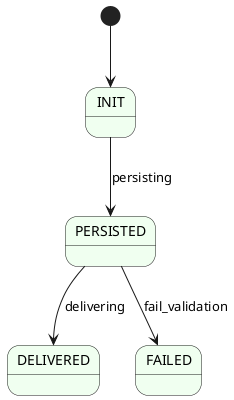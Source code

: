 @startuml
skinparam state {
    BackgroundColor HoneyDew
}

[*] --> INIT
INIT --> PERSISTED : persisting
PERSISTED --> DELIVERED : delivering
PERSISTED --> FAILED : fail_validation
@enduml